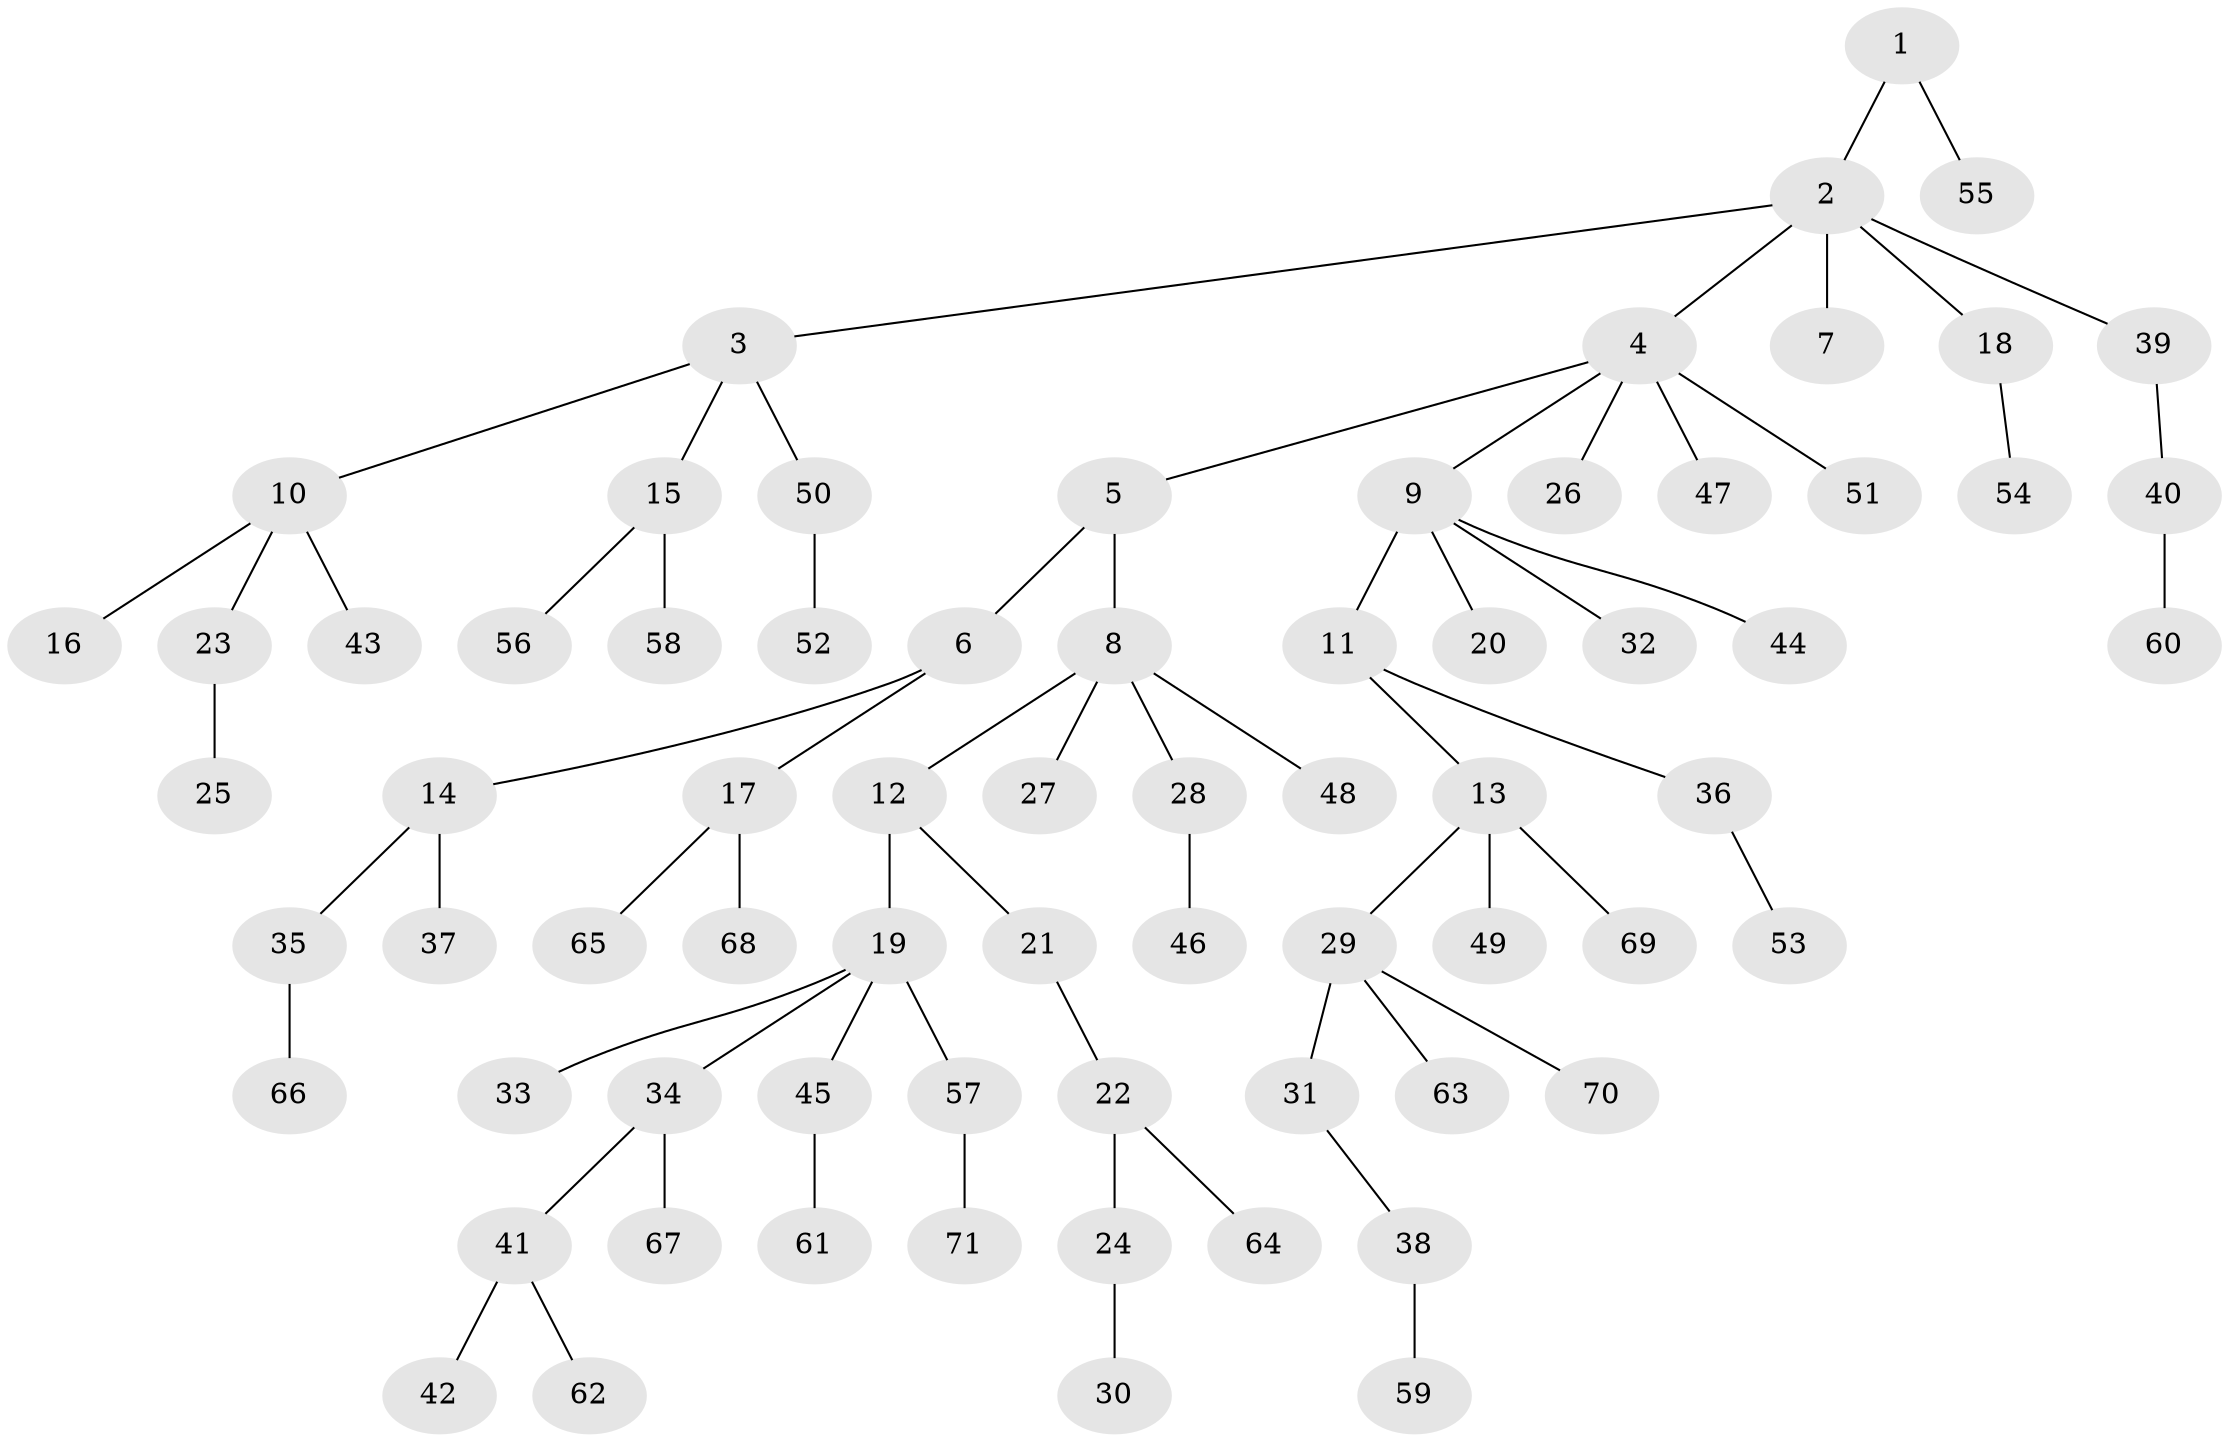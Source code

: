// Generated by graph-tools (version 1.1) at 2025/02/03/09/25 03:02:17]
// undirected, 71 vertices, 70 edges
graph export_dot {
graph [start="1"]
  node [color=gray90,style=filled];
  1;
  2;
  3;
  4;
  5;
  6;
  7;
  8;
  9;
  10;
  11;
  12;
  13;
  14;
  15;
  16;
  17;
  18;
  19;
  20;
  21;
  22;
  23;
  24;
  25;
  26;
  27;
  28;
  29;
  30;
  31;
  32;
  33;
  34;
  35;
  36;
  37;
  38;
  39;
  40;
  41;
  42;
  43;
  44;
  45;
  46;
  47;
  48;
  49;
  50;
  51;
  52;
  53;
  54;
  55;
  56;
  57;
  58;
  59;
  60;
  61;
  62;
  63;
  64;
  65;
  66;
  67;
  68;
  69;
  70;
  71;
  1 -- 2;
  1 -- 55;
  2 -- 3;
  2 -- 4;
  2 -- 7;
  2 -- 18;
  2 -- 39;
  3 -- 10;
  3 -- 15;
  3 -- 50;
  4 -- 5;
  4 -- 9;
  4 -- 26;
  4 -- 47;
  4 -- 51;
  5 -- 6;
  5 -- 8;
  6 -- 14;
  6 -- 17;
  8 -- 12;
  8 -- 27;
  8 -- 28;
  8 -- 48;
  9 -- 11;
  9 -- 20;
  9 -- 32;
  9 -- 44;
  10 -- 16;
  10 -- 23;
  10 -- 43;
  11 -- 13;
  11 -- 36;
  12 -- 19;
  12 -- 21;
  13 -- 29;
  13 -- 49;
  13 -- 69;
  14 -- 35;
  14 -- 37;
  15 -- 56;
  15 -- 58;
  17 -- 65;
  17 -- 68;
  18 -- 54;
  19 -- 33;
  19 -- 34;
  19 -- 45;
  19 -- 57;
  21 -- 22;
  22 -- 24;
  22 -- 64;
  23 -- 25;
  24 -- 30;
  28 -- 46;
  29 -- 31;
  29 -- 63;
  29 -- 70;
  31 -- 38;
  34 -- 41;
  34 -- 67;
  35 -- 66;
  36 -- 53;
  38 -- 59;
  39 -- 40;
  40 -- 60;
  41 -- 42;
  41 -- 62;
  45 -- 61;
  50 -- 52;
  57 -- 71;
}
